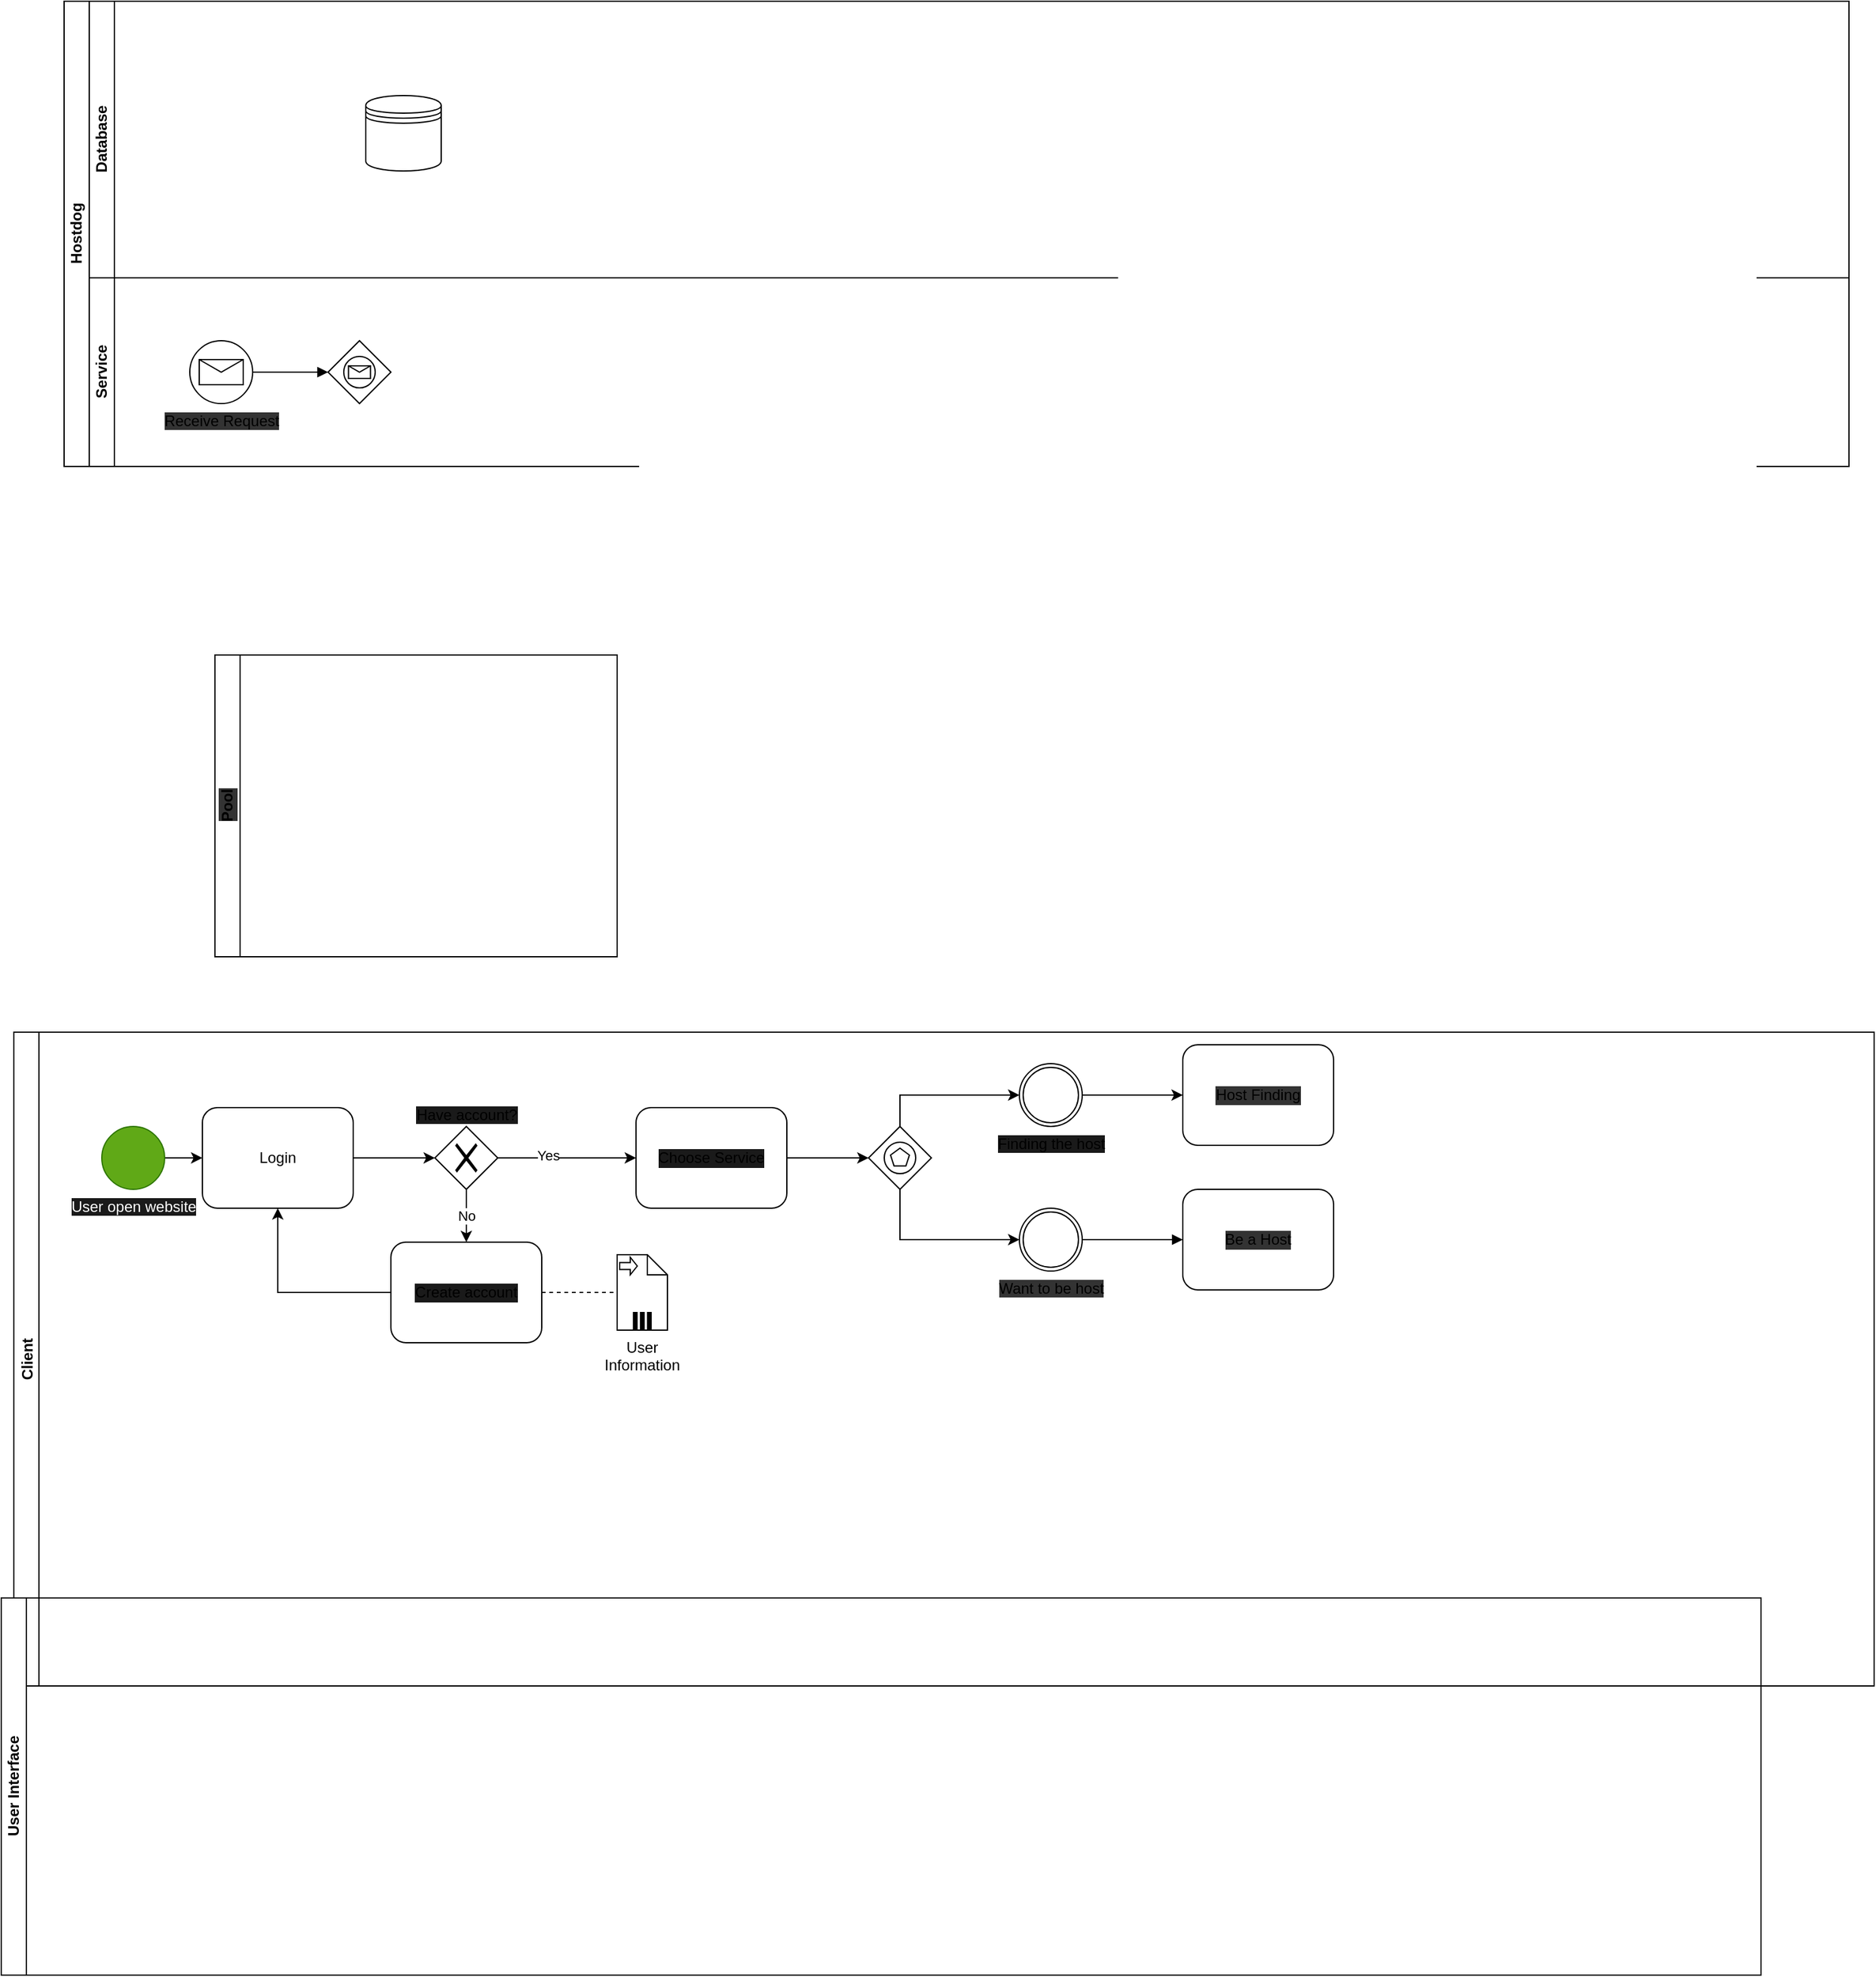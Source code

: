 <mxfile version="13.10.0" type="embed">
    <diagram id="IrETMiKT1PBol7SlZVVF" name="Page-1">
        <mxGraphModel dx="1484" dy="1150" grid="1" gridSize="10" guides="1" tooltips="1" connect="1" arrows="1" fold="1" page="1" pageScale="1" pageWidth="2336" pageHeight="1654" math="0" shadow="0">
            <root>
                <mxCell id="0"/>
                <mxCell id="1" parent="0"/>
                <mxCell id="2" value="Hostdog" style="swimlane;html=1;childLayout=stackLayout;resizeParent=1;resizeParentMax=0;horizontal=0;startSize=20;horizontalStack=0;" parent="1" vertex="1">
                    <mxGeometry x="130" y="60" width="1420" height="370" as="geometry"/>
                </mxCell>
                <mxCell id="3" value="Database" style="swimlane;html=1;startSize=20;horizontal=0;" parent="2" vertex="1">
                    <mxGeometry x="20" width="1400" height="220" as="geometry"/>
                </mxCell>
                <mxCell id="52" value="" style="shape=datastore;whiteSpace=wrap;html=1;labelBackgroundColor=#1A1A1A;" vertex="1" parent="3">
                    <mxGeometry x="220" y="75" width="60" height="60" as="geometry"/>
                </mxCell>
                <mxCell id="4" value="Service" style="swimlane;html=1;startSize=20;horizontal=0;" parent="2" vertex="1">
                    <mxGeometry x="20" y="220" width="1400" height="150" as="geometry"/>
                </mxCell>
                <mxCell id="25" value="Receive Request" style="shape=mxgraph.bpmn.shape;html=1;verticalLabelPosition=bottom;labelBackgroundColor=#333333;verticalAlign=top;align=center;perimeter=ellipsePerimeter;outlineConnect=0;outline=standard;symbol=message;" vertex="1" parent="4">
                    <mxGeometry x="80" y="50" width="50" height="50" as="geometry"/>
                </mxCell>
                <mxCell id="56" value="" style="shape=mxgraph.bpmn.shape;html=1;verticalLabelPosition=bottom;labelBackgroundColor=#ffffff;verticalAlign=top;align=center;perimeter=rhombusPerimeter;background=gateway;outlineConnect=0;outline=standard;symbol=message;" vertex="1" parent="4">
                    <mxGeometry x="190" y="50" width="50" height="50" as="geometry"/>
                </mxCell>
                <mxCell id="59" value="" style="endArrow=block;endFill=1;endSize=6;html=1;exitX=1;exitY=0.5;exitDx=0;exitDy=0;entryX=0;entryY=0.5;entryDx=0;entryDy=0;" edge="1" parent="4" source="25" target="56">
                    <mxGeometry width="100" relative="1" as="geometry">
                        <mxPoint x="140" y="74.71" as="sourcePoint"/>
                        <mxPoint x="180" y="74.71" as="targetPoint"/>
                    </mxGeometry>
                </mxCell>
                <mxCell id="6" value="Client" style="swimlane;startSize=20;horizontal=0;labelPosition=center;verticalLabelPosition=middle;align=center;verticalAlign=middle;" parent="1" vertex="1">
                    <mxGeometry x="90" y="880" width="1480" height="520" as="geometry"/>
                </mxCell>
                <mxCell id="16" style="edgeStyle=orthogonalEdgeStyle;rounded=0;orthogonalLoop=1;jettySize=auto;html=1;entryX=0;entryY=0.5;entryDx=0;entryDy=0;" edge="1" parent="6" source="7" target="15">
                    <mxGeometry relative="1" as="geometry"/>
                </mxCell>
                <mxCell id="7" value="User open website" style="shape=mxgraph.bpmn.shape;html=1;verticalLabelPosition=bottom;labelBackgroundColor=#1A1A1A;verticalAlign=top;align=center;perimeter=ellipsePerimeter;outlineConnect=0;outline=standard;symbol=general;fillColor=#60a917;strokeColor=#2D7600;fontColor=#ffffff;" vertex="1" parent="6">
                    <mxGeometry x="70" y="75" width="50" height="50" as="geometry"/>
                </mxCell>
                <mxCell id="8" value="&lt;span style=&quot;background-color: rgb(26 , 26 , 26)&quot;&gt;Have account?&lt;/span&gt;" style="shape=mxgraph.bpmn.shape;html=1;verticalLabelPosition=top;labelBackgroundColor=#ffffff;verticalAlign=bottom;align=center;perimeter=rhombusPerimeter;background=gateway;outlineConnect=0;outline=none;symbol=exclusiveGw;labelPosition=center;" vertex="1" parent="6">
                    <mxGeometry x="335" y="75" width="50" height="50" as="geometry"/>
                </mxCell>
                <mxCell id="18" style="edgeStyle=orthogonalEdgeStyle;rounded=0;orthogonalLoop=1;jettySize=auto;html=1;entryX=0.5;entryY=1;entryDx=0;entryDy=0;" edge="1" parent="6" source="10" target="15">
                    <mxGeometry relative="1" as="geometry"/>
                </mxCell>
                <mxCell id="10" value="Create account" style="shape=ext;rounded=1;html=1;whiteSpace=wrap;labelBackgroundColor=#1A1A1A;" vertex="1" parent="6">
                    <mxGeometry x="300" y="167" width="120" height="80" as="geometry"/>
                </mxCell>
                <mxCell id="45" style="edgeStyle=orthogonalEdgeStyle;rounded=0;orthogonalLoop=1;jettySize=auto;html=1;entryX=0;entryY=0.5;entryDx=0;entryDy=0;" edge="1" parent="6" source="14" target="46">
                    <mxGeometry relative="1" as="geometry">
                        <mxPoint x="670" y="100" as="targetPoint"/>
                    </mxGeometry>
                </mxCell>
                <mxCell id="14" value="Choose Service" style="shape=ext;rounded=1;html=1;whiteSpace=wrap;labelBackgroundColor=#1A1A1A;" vertex="1" parent="6">
                    <mxGeometry x="495" y="60" width="120" height="80" as="geometry"/>
                </mxCell>
                <mxCell id="12" style="edgeStyle=orthogonalEdgeStyle;rounded=0;orthogonalLoop=1;jettySize=auto;html=1;exitX=1;exitY=0.5;exitDx=0;exitDy=0;entryX=0;entryY=0.5;entryDx=0;entryDy=0;" edge="1" parent="6" source="8" target="14">
                    <mxGeometry relative="1" as="geometry">
                        <mxPoint x="385" y="90.167" as="targetPoint"/>
                    </mxGeometry>
                </mxCell>
                <mxCell id="13" value="Yes" style="edgeLabel;html=1;align=center;verticalAlign=middle;resizable=0;points=[];" vertex="1" connectable="0" parent="12">
                    <mxGeometry x="-0.277" y="2" relative="1" as="geometry">
                        <mxPoint as="offset"/>
                    </mxGeometry>
                </mxCell>
                <mxCell id="9" value="No" style="edgeStyle=orthogonalEdgeStyle;rounded=0;orthogonalLoop=1;jettySize=auto;html=1;exitX=0.5;exitY=1;exitDx=0;exitDy=0;entryX=0.5;entryY=0;entryDx=0;entryDy=0;" edge="1" parent="6" source="8" target="10">
                    <mxGeometry relative="1" as="geometry">
                        <mxPoint x="280" y="170" as="targetPoint"/>
                    </mxGeometry>
                </mxCell>
                <mxCell id="17" style="edgeStyle=orthogonalEdgeStyle;rounded=0;orthogonalLoop=1;jettySize=auto;html=1;entryX=0;entryY=0.5;entryDx=0;entryDy=0;" edge="1" parent="6" source="15" target="8">
                    <mxGeometry relative="1" as="geometry"/>
                </mxCell>
                <mxCell id="15" value="Login" style="shape=ext;rounded=1;html=1;whiteSpace=wrap;" vertex="1" parent="6">
                    <mxGeometry x="150" y="60" width="120" height="80" as="geometry"/>
                </mxCell>
                <mxCell id="36" value="User Information" style="shape=note;whiteSpace=wrap;size=16;html=1;dropTarget=0;labelPosition=center;verticalLabelPosition=bottom;align=center;verticalAlign=top;" vertex="1" parent="6">
                    <mxGeometry x="480" y="177" width="40" height="60" as="geometry"/>
                </mxCell>
                <mxCell id="37" value="" style="html=1;shape=singleArrow;arrowWidth=0.4;arrowSize=0.4;outlineConnect=0;" vertex="1" parent="36">
                    <mxGeometry width="14" height="14" relative="1" as="geometry">
                        <mxPoint x="2" y="2" as="offset"/>
                    </mxGeometry>
                </mxCell>
                <mxCell id="38" value="" style="html=1;whiteSpace=wrap;shape=parallelMarker;outlineConnect=0;" vertex="1" parent="36">
                    <mxGeometry x="0.5" y="1" width="14" height="14" relative="1" as="geometry">
                        <mxPoint x="-7" y="-14" as="offset"/>
                    </mxGeometry>
                </mxCell>
                <mxCell id="42" value="" style="edgeStyle=elbowEdgeStyle;html=1;endArrow=none;elbow=vertical;dashed=1;exitX=1;exitY=0.5;exitDx=0;exitDy=0;entryX=0;entryY=0.5;entryDx=0;entryDy=0;entryPerimeter=0;" edge="1" parent="6" source="10" target="36">
                    <mxGeometry width="160" relative="1" as="geometry">
                        <mxPoint x="560" y="206.0" as="sourcePoint"/>
                        <mxPoint x="635" y="208.0" as="targetPoint"/>
                    </mxGeometry>
                </mxCell>
                <mxCell id="51" style="edgeStyle=orthogonalEdgeStyle;rounded=0;orthogonalLoop=1;jettySize=auto;html=1;entryX=0;entryY=0.5;entryDx=0;entryDy=0;" edge="1" parent="6" source="46" target="48">
                    <mxGeometry relative="1" as="geometry">
                        <Array as="points">
                            <mxPoint x="705" y="165"/>
                        </Array>
                    </mxGeometry>
                </mxCell>
                <mxCell id="46" value="" style="shape=mxgraph.bpmn.shape;html=1;verticalLabelPosition=bottom;labelBackgroundColor=#ffffff;verticalAlign=top;align=center;perimeter=rhombusPerimeter;background=gateway;outlineConnect=0;outline=standard;symbol=multiple;" vertex="1" parent="6">
                    <mxGeometry x="680" y="75" width="50" height="50" as="geometry"/>
                </mxCell>
                <mxCell id="55" style="edgeStyle=orthogonalEdgeStyle;rounded=0;orthogonalLoop=1;jettySize=auto;html=1;exitX=1;exitY=0.5;exitDx=0;exitDy=0;entryX=0;entryY=0.5;entryDx=0;entryDy=0;" edge="1" parent="6" source="47" target="54">
                    <mxGeometry relative="1" as="geometry"/>
                </mxCell>
                <mxCell id="47" value="&lt;span style=&quot;background-color: rgb(26 , 26 , 26)&quot;&gt;Finding the host&lt;/span&gt;" style="shape=mxgraph.bpmn.shape;html=1;verticalLabelPosition=bottom;labelBackgroundColor=#ffffff;verticalAlign=top;align=center;perimeter=ellipsePerimeter;outlineConnect=0;outline=throwing;symbol=general;" vertex="1" parent="6">
                    <mxGeometry x="800" y="25" width="50" height="50" as="geometry"/>
                </mxCell>
                <mxCell id="48" value="&lt;span style=&quot;background-color: rgb(51 , 51 , 51)&quot;&gt;Want to be host&lt;/span&gt;" style="shape=mxgraph.bpmn.shape;html=1;verticalLabelPosition=bottom;labelBackgroundColor=#ffffff;verticalAlign=top;align=center;perimeter=ellipsePerimeter;outlineConnect=0;outline=throwing;symbol=general;" vertex="1" parent="6">
                    <mxGeometry x="800" y="140" width="50" height="50" as="geometry"/>
                </mxCell>
                <mxCell id="50" style="edgeStyle=orthogonalEdgeStyle;rounded=0;orthogonalLoop=1;jettySize=auto;html=1;exitX=0.5;exitY=0;exitDx=0;exitDy=0;entryX=0;entryY=0.5;entryDx=0;entryDy=0;" edge="1" parent="6" source="46" target="47">
                    <mxGeometry relative="1" as="geometry">
                        <mxPoint x="750" y="50" as="targetPoint"/>
                    </mxGeometry>
                </mxCell>
                <mxCell id="54" value="Host Finding" style="shape=ext;rounded=1;html=1;whiteSpace=wrap;labelBackgroundColor=#333333;" vertex="1" parent="6">
                    <mxGeometry x="930" y="10" width="120" height="80" as="geometry"/>
                </mxCell>
                <mxCell id="61" value="Be a Host" style="shape=ext;rounded=1;html=1;whiteSpace=wrap;labelBackgroundColor=#333333;" vertex="1" parent="6">
                    <mxGeometry x="930" y="125" width="120" height="80" as="geometry"/>
                </mxCell>
                <mxCell id="60" style="edgeStyle=none;orthogonalLoop=1;jettySize=auto;html=1;endArrow=block;endFill=1;endSize=6;entryX=0;entryY=0.5;entryDx=0;entryDy=0;" edge="1" parent="6" source="48" target="61">
                    <mxGeometry relative="1" as="geometry">
                        <mxPoint x="920" y="165" as="targetPoint"/>
                    </mxGeometry>
                </mxCell>
                <mxCell id="5" value="User Interface" style="swimlane;html=1;startSize=20;horizontal=0;" parent="1" vertex="1">
                    <mxGeometry x="80" y="1330" width="1400" height="300" as="geometry"/>
                </mxCell>
                <mxCell id="63" value="Pool" style="swimlane;html=1;horizontal=0;startSize=20;labelBackgroundColor=#333333;" vertex="1" parent="1">
                    <mxGeometry x="250" y="580" width="320" height="240" as="geometry"/>
                </mxCell>
            </root>
        </mxGraphModel>
    </diagram>
</mxfile>